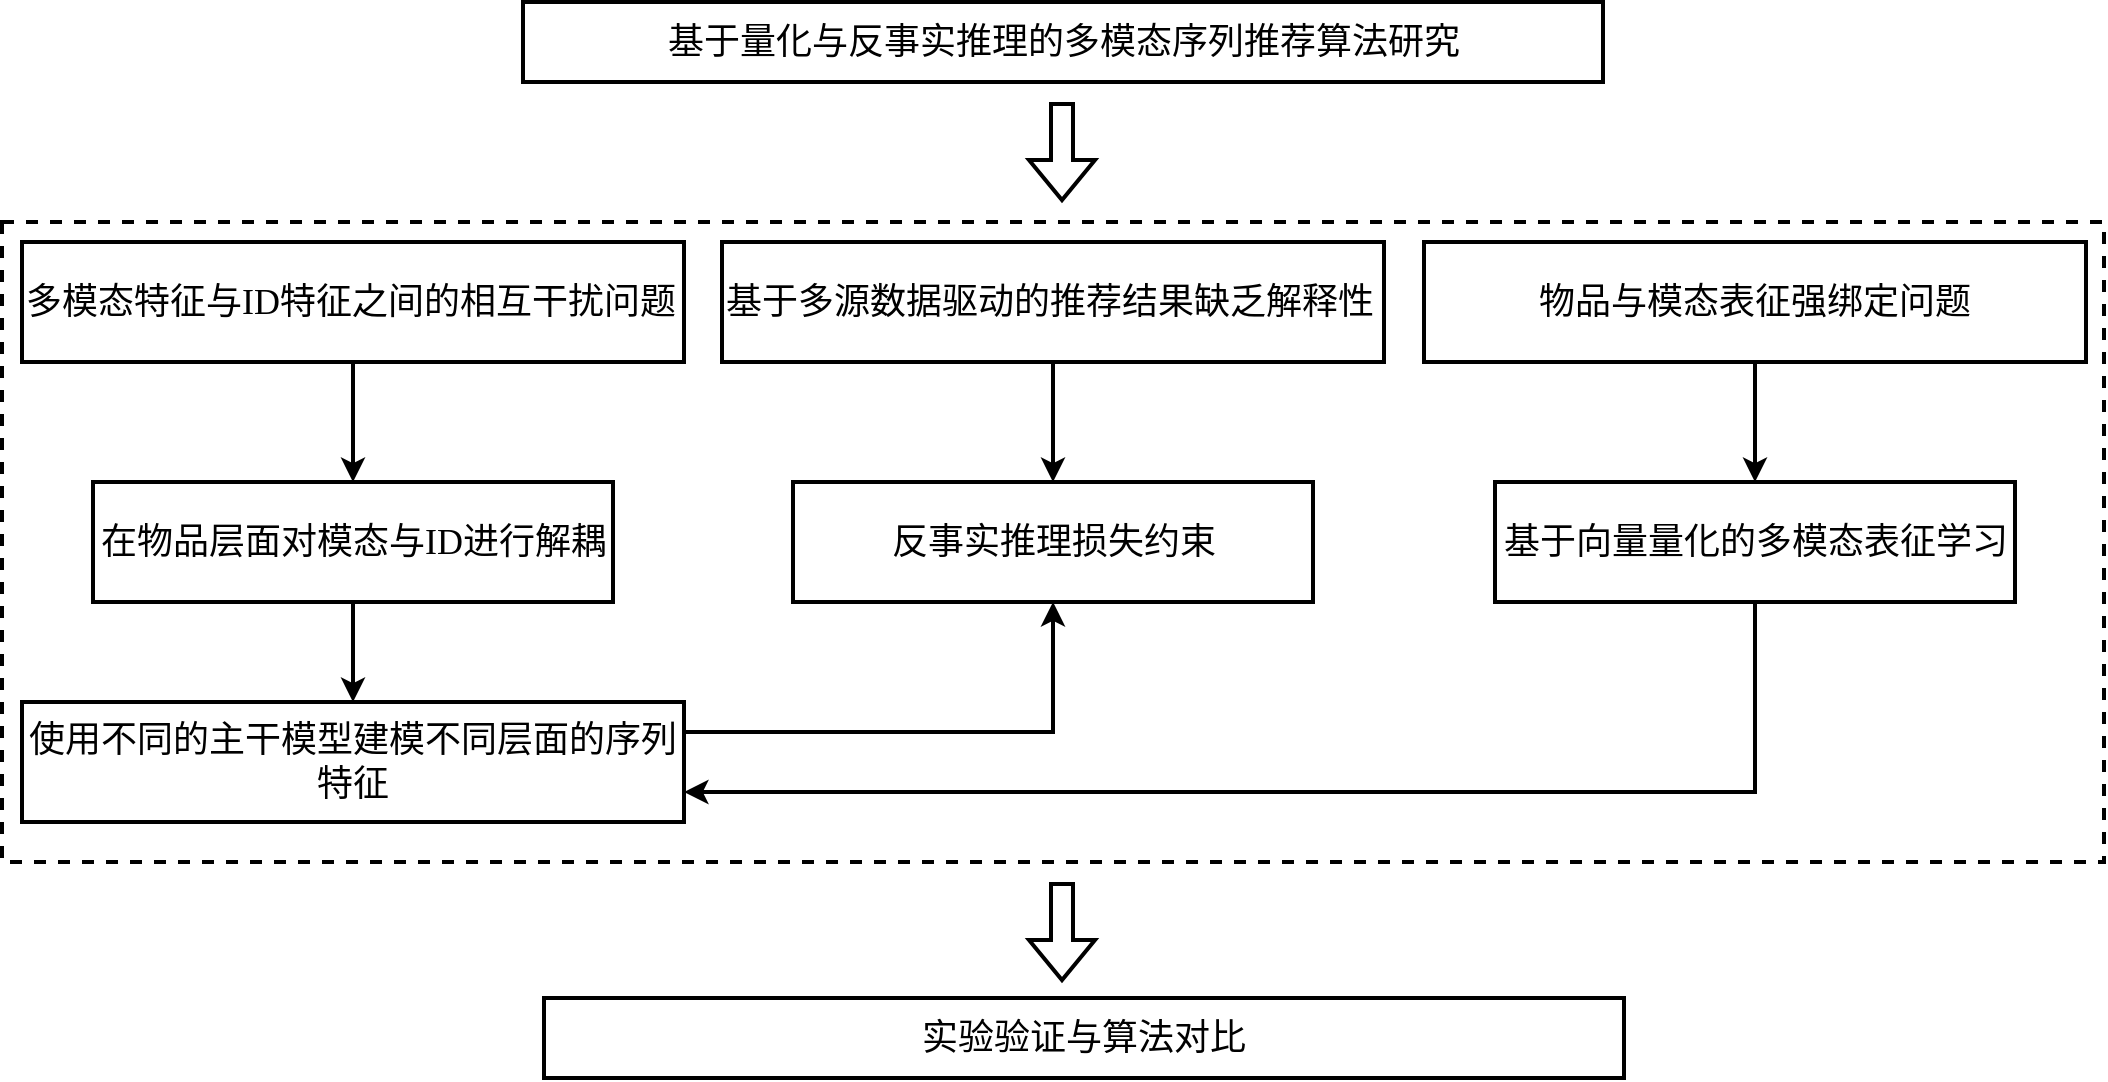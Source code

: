 <mxfile version="26.0.16">
  <diagram name="第 1 页" id="DXSbw2I4x66LhqobBu3a">
    <mxGraphModel dx="899" dy="1037" grid="1" gridSize="10" guides="1" tooltips="1" connect="1" arrows="1" fold="1" page="1" pageScale="1" pageWidth="827" pageHeight="1169" math="0" shadow="0">
      <root>
        <mxCell id="0" />
        <mxCell id="1" parent="0" />
        <mxCell id="MCmSqlo72t7WivyZ8LUE-1" value="&lt;font face=&quot;宋体&quot; style=&quot;font-size: 18px;&quot;&gt;基于量化与反事实推理的多模态序列推荐算法研究&lt;/font&gt;" style="rounded=0;whiteSpace=wrap;html=1;strokeWidth=2;" parent="1" vertex="1">
          <mxGeometry x="269.5" y="210" width="540" height="40" as="geometry" />
        </mxCell>
        <mxCell id="MCmSqlo72t7WivyZ8LUE-2" value="" style="rounded=0;whiteSpace=wrap;html=1;dashed=1;strokeWidth=2;" parent="1" vertex="1">
          <mxGeometry x="9" y="320" width="1051" height="320" as="geometry" />
        </mxCell>
        <mxCell id="MCmSqlo72t7WivyZ8LUE-8" style="edgeStyle=orthogonalEdgeStyle;rounded=0;orthogonalLoop=1;jettySize=auto;html=1;exitX=0.5;exitY=1;exitDx=0;exitDy=0;entryX=0.5;entryY=0;entryDx=0;entryDy=0;strokeWidth=2;" parent="1" source="MCmSqlo72t7WivyZ8LUE-3" target="MCmSqlo72t7WivyZ8LUE-7" edge="1">
          <mxGeometry relative="1" as="geometry" />
        </mxCell>
        <mxCell id="MCmSqlo72t7WivyZ8LUE-3" value="&lt;font style=&quot;&quot; face=&quot;宋体&quot;&gt;&lt;span style=&quot;line-height: 150%;&quot;&gt;&lt;span style=&quot;font-size: 18px;&quot;&gt;多模态特征与ID特征之间的相互干扰问题&lt;/span&gt;&lt;/span&gt;&lt;/font&gt;" style="rounded=0;whiteSpace=wrap;html=1;strokeWidth=2;align=left;" parent="1" vertex="1">
          <mxGeometry x="19" y="330" width="331" height="60" as="geometry" />
        </mxCell>
        <mxCell id="MCmSqlo72t7WivyZ8LUE-17" style="edgeStyle=orthogonalEdgeStyle;rounded=0;orthogonalLoop=1;jettySize=auto;html=1;exitX=0.5;exitY=1;exitDx=0;exitDy=0;strokeWidth=2;" parent="1" source="MCmSqlo72t7WivyZ8LUE-4" target="MCmSqlo72t7WivyZ8LUE-10" edge="1">
          <mxGeometry relative="1" as="geometry" />
        </mxCell>
        <mxCell id="MCmSqlo72t7WivyZ8LUE-4" value="&lt;font face=&quot;宋体&quot;&gt;&lt;span style=&quot;font-size: 18px;&quot;&gt;基于多源数据驱动的推荐结果缺乏解释性&lt;/span&gt;&lt;/font&gt;" style="rounded=0;whiteSpace=wrap;html=1;align=left;strokeWidth=2;" parent="1" vertex="1">
          <mxGeometry x="369" y="330" width="331" height="60" as="geometry" />
        </mxCell>
        <mxCell id="MCmSqlo72t7WivyZ8LUE-16" style="edgeStyle=orthogonalEdgeStyle;rounded=0;orthogonalLoop=1;jettySize=auto;html=1;exitX=0.5;exitY=1;exitDx=0;exitDy=0;entryX=0.5;entryY=0;entryDx=0;entryDy=0;strokeWidth=2;" parent="1" source="MCmSqlo72t7WivyZ8LUE-5" target="MCmSqlo72t7WivyZ8LUE-11" edge="1">
          <mxGeometry relative="1" as="geometry" />
        </mxCell>
        <mxCell id="MCmSqlo72t7WivyZ8LUE-5" value="&lt;font face=&quot;宋体&quot;&gt;&lt;span style=&quot;font-size: 18px;&quot;&gt;物品与模态表征强绑定问题&lt;/span&gt;&lt;/font&gt;" style="rounded=0;whiteSpace=wrap;html=1;align=center;strokeWidth=2;" parent="1" vertex="1">
          <mxGeometry x="720" y="330" width="331" height="60" as="geometry" />
        </mxCell>
        <mxCell id="MCmSqlo72t7WivyZ8LUE-12" style="edgeStyle=orthogonalEdgeStyle;rounded=0;orthogonalLoop=1;jettySize=auto;html=1;exitX=0.5;exitY=1;exitDx=0;exitDy=0;entryX=0.5;entryY=0;entryDx=0;entryDy=0;strokeWidth=2;" parent="1" source="MCmSqlo72t7WivyZ8LUE-7" target="MCmSqlo72t7WivyZ8LUE-9" edge="1">
          <mxGeometry relative="1" as="geometry" />
        </mxCell>
        <mxCell id="MCmSqlo72t7WivyZ8LUE-7" value="&lt;font style=&quot;font-size: 18px;&quot; face=&quot;宋体&quot;&gt;在物品层面对模态与ID进行解耦&lt;/font&gt;" style="rounded=0;whiteSpace=wrap;html=1;strokeWidth=2;" parent="1" vertex="1">
          <mxGeometry x="54.5" y="450" width="260" height="60" as="geometry" />
        </mxCell>
        <mxCell id="MCmSqlo72t7WivyZ8LUE-21" style="edgeStyle=orthogonalEdgeStyle;rounded=0;orthogonalLoop=1;jettySize=auto;html=1;exitX=1;exitY=0.25;exitDx=0;exitDy=0;strokeWidth=2;" parent="1" source="MCmSqlo72t7WivyZ8LUE-9" target="MCmSqlo72t7WivyZ8LUE-10" edge="1">
          <mxGeometry relative="1" as="geometry" />
        </mxCell>
        <mxCell id="MCmSqlo72t7WivyZ8LUE-9" value="&lt;font style=&quot;font-size: 18px;&quot; face=&quot;宋体&quot;&gt;使用不同的主干模型建模不同层面的序列特征&lt;/font&gt;" style="rounded=0;whiteSpace=wrap;html=1;strokeWidth=2;" parent="1" vertex="1">
          <mxGeometry x="19" y="560" width="331" height="60" as="geometry" />
        </mxCell>
        <mxCell id="MCmSqlo72t7WivyZ8LUE-10" value="&lt;font style=&quot;font-size: 18px;&quot; face=&quot;宋体&quot;&gt;反事实推理损失约束&lt;/font&gt;" style="rounded=0;whiteSpace=wrap;html=1;strokeWidth=2;" parent="1" vertex="1">
          <mxGeometry x="404.5" y="450" width="260" height="60" as="geometry" />
        </mxCell>
        <mxCell id="MCmSqlo72t7WivyZ8LUE-23" style="edgeStyle=orthogonalEdgeStyle;rounded=0;orthogonalLoop=1;jettySize=auto;html=1;exitX=0.5;exitY=1;exitDx=0;exitDy=0;entryX=1;entryY=0.75;entryDx=0;entryDy=0;strokeWidth=2;" parent="1" source="MCmSqlo72t7WivyZ8LUE-11" target="MCmSqlo72t7WivyZ8LUE-9" edge="1">
          <mxGeometry relative="1" as="geometry" />
        </mxCell>
        <mxCell id="MCmSqlo72t7WivyZ8LUE-11" value="&lt;font face=&quot;宋体&quot;&gt;&lt;span style=&quot;font-size: 18px;&quot;&gt;基于向量量化的多模态表征学习&lt;/span&gt;&lt;/font&gt;" style="rounded=0;whiteSpace=wrap;html=1;align=center;strokeWidth=2;" parent="1" vertex="1">
          <mxGeometry x="755.5" y="450" width="260" height="60" as="geometry" />
        </mxCell>
        <mxCell id="MCmSqlo72t7WivyZ8LUE-18" value="&lt;font face=&quot;宋体&quot; style=&quot;font-size: 18px;&quot;&gt;实验验证与算法对比&lt;/font&gt;" style="rounded=0;whiteSpace=wrap;html=1;strokeWidth=2;" parent="1" vertex="1">
          <mxGeometry x="280" y="708" width="540" height="40" as="geometry" />
        </mxCell>
        <mxCell id="MCmSqlo72t7WivyZ8LUE-19" value="" style="shape=flexArrow;endArrow=classic;html=1;rounded=0;entryX=0.5;entryY=0;entryDx=0;entryDy=0;strokeWidth=2;" parent="1" edge="1">
          <mxGeometry width="50" height="50" relative="1" as="geometry">
            <mxPoint x="539" y="260" as="sourcePoint" />
            <mxPoint x="539.0" y="310.0" as="targetPoint" />
          </mxGeometry>
        </mxCell>
        <mxCell id="MCmSqlo72t7WivyZ8LUE-20" value="" style="shape=flexArrow;endArrow=classic;html=1;rounded=0;entryX=0.5;entryY=0;entryDx=0;entryDy=0;strokeWidth=2;" parent="1" edge="1">
          <mxGeometry width="50" height="50" relative="1" as="geometry">
            <mxPoint x="539" y="650" as="sourcePoint" />
            <mxPoint x="539.0" y="700.0" as="targetPoint" />
          </mxGeometry>
        </mxCell>
      </root>
    </mxGraphModel>
  </diagram>
</mxfile>
